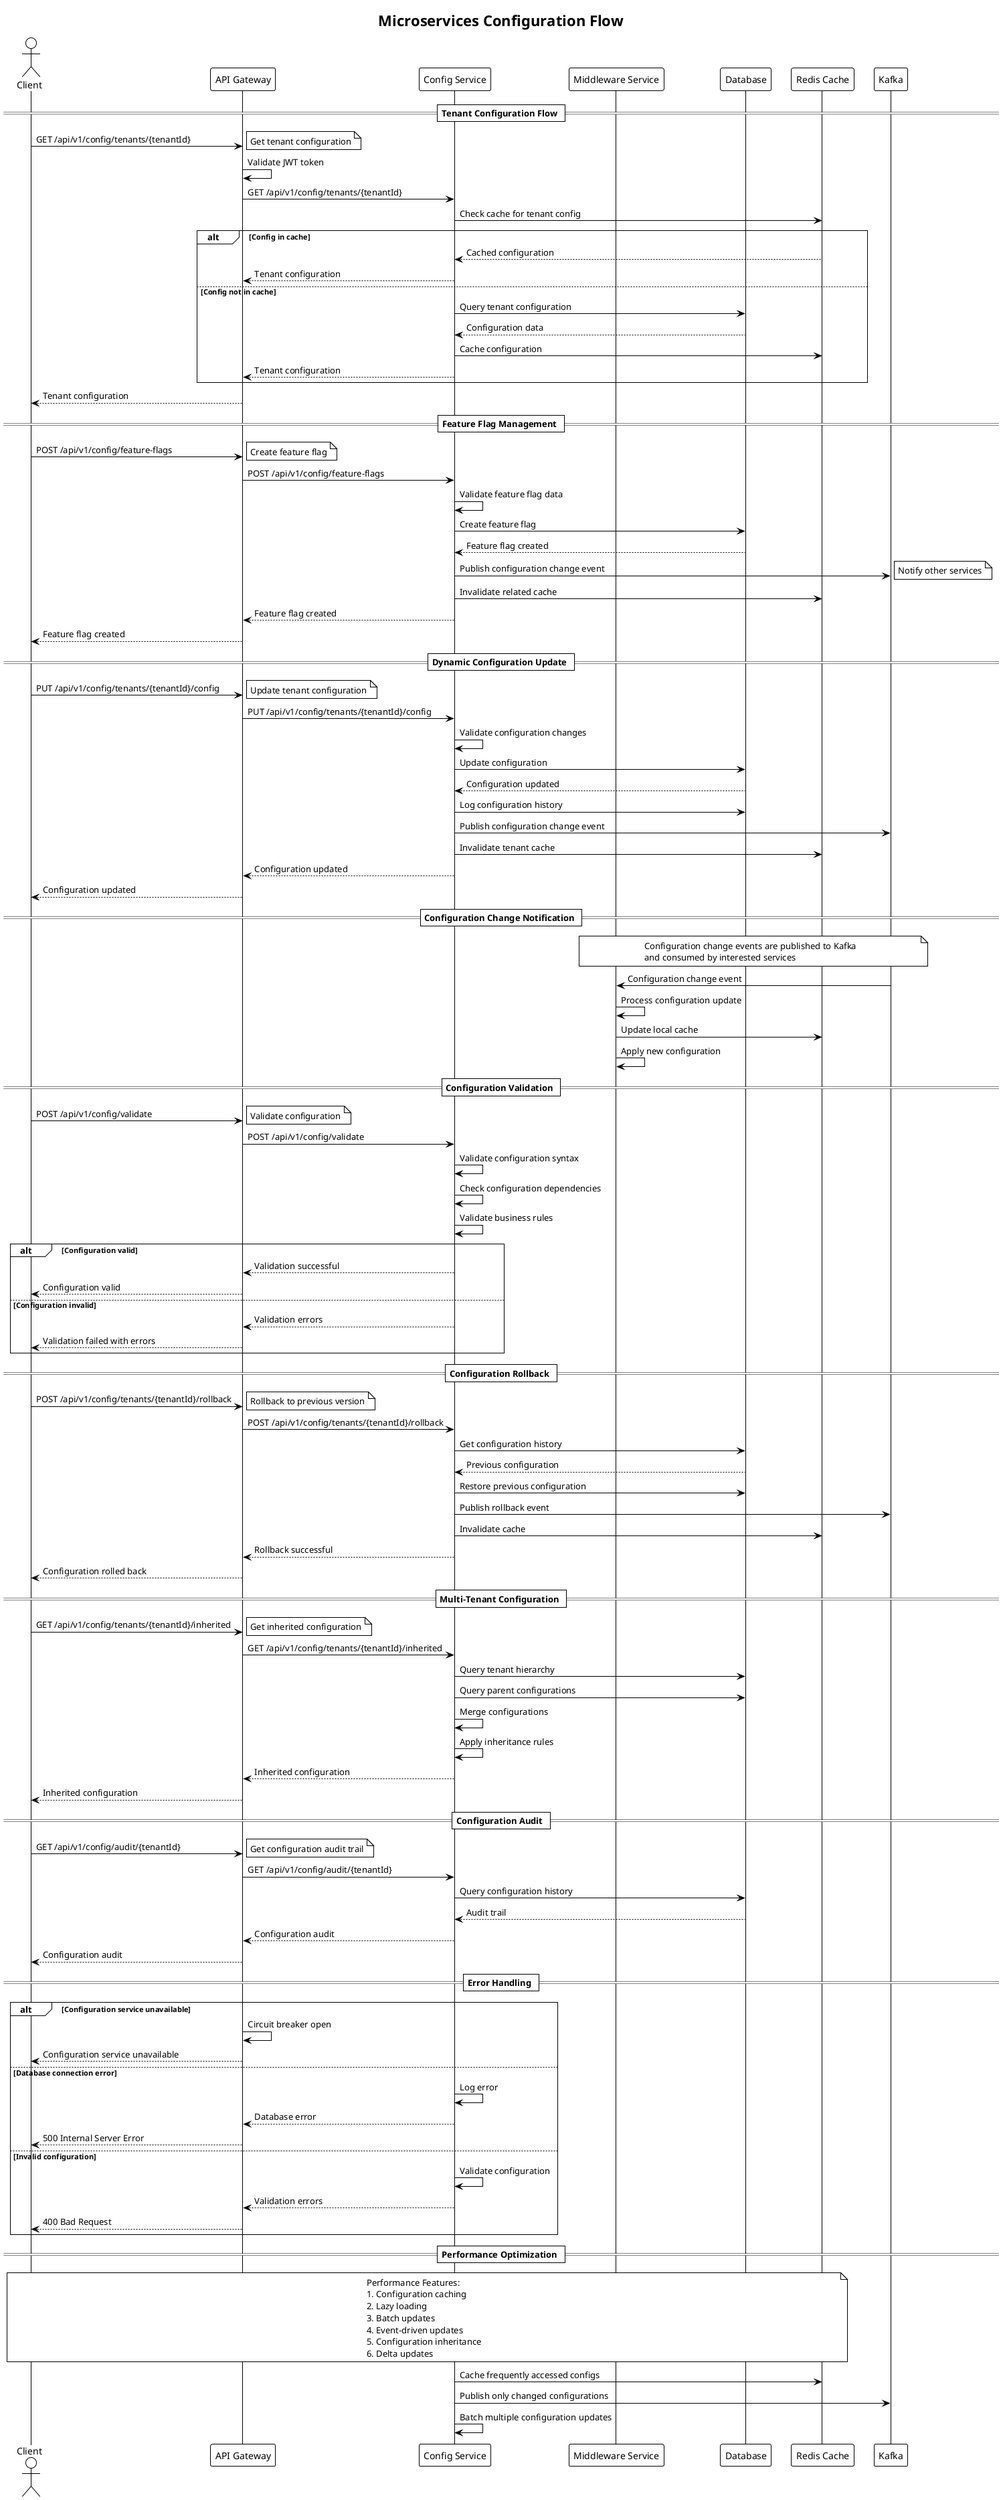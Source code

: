 @startuml MICROSERVICES_CONFIGURATION_FLOW
!theme plain
title Microservices Configuration Flow

actor "Client" as C
participant "API Gateway" as AG
participant "Config Service" as CS
participant "Middleware Service" as MS
participant "Database" as DB
participant "Redis Cache" as RC
participant "Kafka" as K

== Tenant Configuration Flow ==

C -> AG: GET /api/v1/config/tenants/{tenantId}
note right: Get tenant configuration

AG -> AG: Validate JWT token
AG -> CS: GET /api/v1/config/tenants/{tenantId}

CS -> RC: Check cache for tenant config
alt Config in cache
    RC --> CS: Cached configuration
    CS --> AG: Tenant configuration
else Config not in cache
    CS -> DB: Query tenant configuration
    DB --> CS: Configuration data
    
    CS -> RC: Cache configuration
    CS --> AG: Tenant configuration
end

AG --> C: Tenant configuration

== Feature Flag Management ==

C -> AG: POST /api/v1/config/feature-flags
note right: Create feature flag

AG -> CS: POST /api/v1/config/feature-flags

CS -> CS: Validate feature flag data
CS -> DB: Create feature flag
DB --> CS: Feature flag created

CS -> K: Publish configuration change event
note right: Notify other services

CS -> RC: Invalidate related cache
CS --> AG: Feature flag created
AG --> C: Feature flag created

== Dynamic Configuration Update ==

C -> AG: PUT /api/v1/config/tenants/{tenantId}/config
note right: Update tenant configuration

AG -> CS: PUT /api/v1/config/tenants/{tenantId}/config

CS -> CS: Validate configuration changes
CS -> DB: Update configuration
DB --> CS: Configuration updated

CS -> DB: Log configuration history
CS -> K: Publish configuration change event

CS -> RC: Invalidate tenant cache
CS --> AG: Configuration updated
AG --> C: Configuration updated

== Configuration Change Notification ==

note over K, MS
Configuration change events are published to Kafka
and consumed by interested services
end note

K -> MS: Configuration change event
MS -> MS: Process configuration update
MS -> RC: Update local cache
MS -> MS: Apply new configuration

== Configuration Validation ==

C -> AG: POST /api/v1/config/validate
note right: Validate configuration

AG -> CS: POST /api/v1/config/validate

CS -> CS: Validate configuration syntax
CS -> CS: Check configuration dependencies
CS -> CS: Validate business rules

alt Configuration valid
    CS --> AG: Validation successful
    AG --> C: Configuration valid
else Configuration invalid
    CS --> AG: Validation errors
    AG --> C: Validation failed with errors
end

== Configuration Rollback ==

C -> AG: POST /api/v1/config/tenants/{tenantId}/rollback
note right: Rollback to previous version

AG -> CS: POST /api/v1/config/tenants/{tenantId}/rollback

CS -> DB: Get configuration history
DB --> CS: Previous configuration

CS -> DB: Restore previous configuration
CS -> K: Publish rollback event
CS -> RC: Invalidate cache

CS --> AG: Rollback successful
AG --> C: Configuration rolled back

== Multi-Tenant Configuration ==

C -> AG: GET /api/v1/config/tenants/{tenantId}/inherited
note right: Get inherited configuration

AG -> CS: GET /api/v1/config/tenants/{tenantId}/inherited

CS -> DB: Query tenant hierarchy
CS -> DB: Query parent configurations
CS -> CS: Merge configurations
CS -> CS: Apply inheritance rules

CS --> AG: Inherited configuration
AG --> C: Inherited configuration

== Configuration Audit ==

C -> AG: GET /api/v1/config/audit/{tenantId}
note right: Get configuration audit trail

AG -> CS: GET /api/v1/config/audit/{tenantId}

CS -> DB: Query configuration history
DB --> CS: Audit trail

CS --> AG: Configuration audit
AG --> C: Configuration audit

== Error Handling ==

alt Configuration service unavailable
    AG -> AG: Circuit breaker open
    AG --> C: Configuration service unavailable
else Database connection error
    CS -> CS: Log error
    CS --> AG: Database error
    AG --> C: 500 Internal Server Error
else Invalid configuration
    CS -> CS: Validate configuration
    CS --> AG: Validation errors
    AG --> C: 400 Bad Request
end

== Performance Optimization ==

note over C, RC
Performance Features:
1. Configuration caching
2. Lazy loading
3. Batch updates
4. Event-driven updates
5. Configuration inheritance
6. Delta updates
end note

CS -> RC: Cache frequently accessed configs
CS -> K: Publish only changed configurations
CS -> CS: Batch multiple configuration updates

@enduml